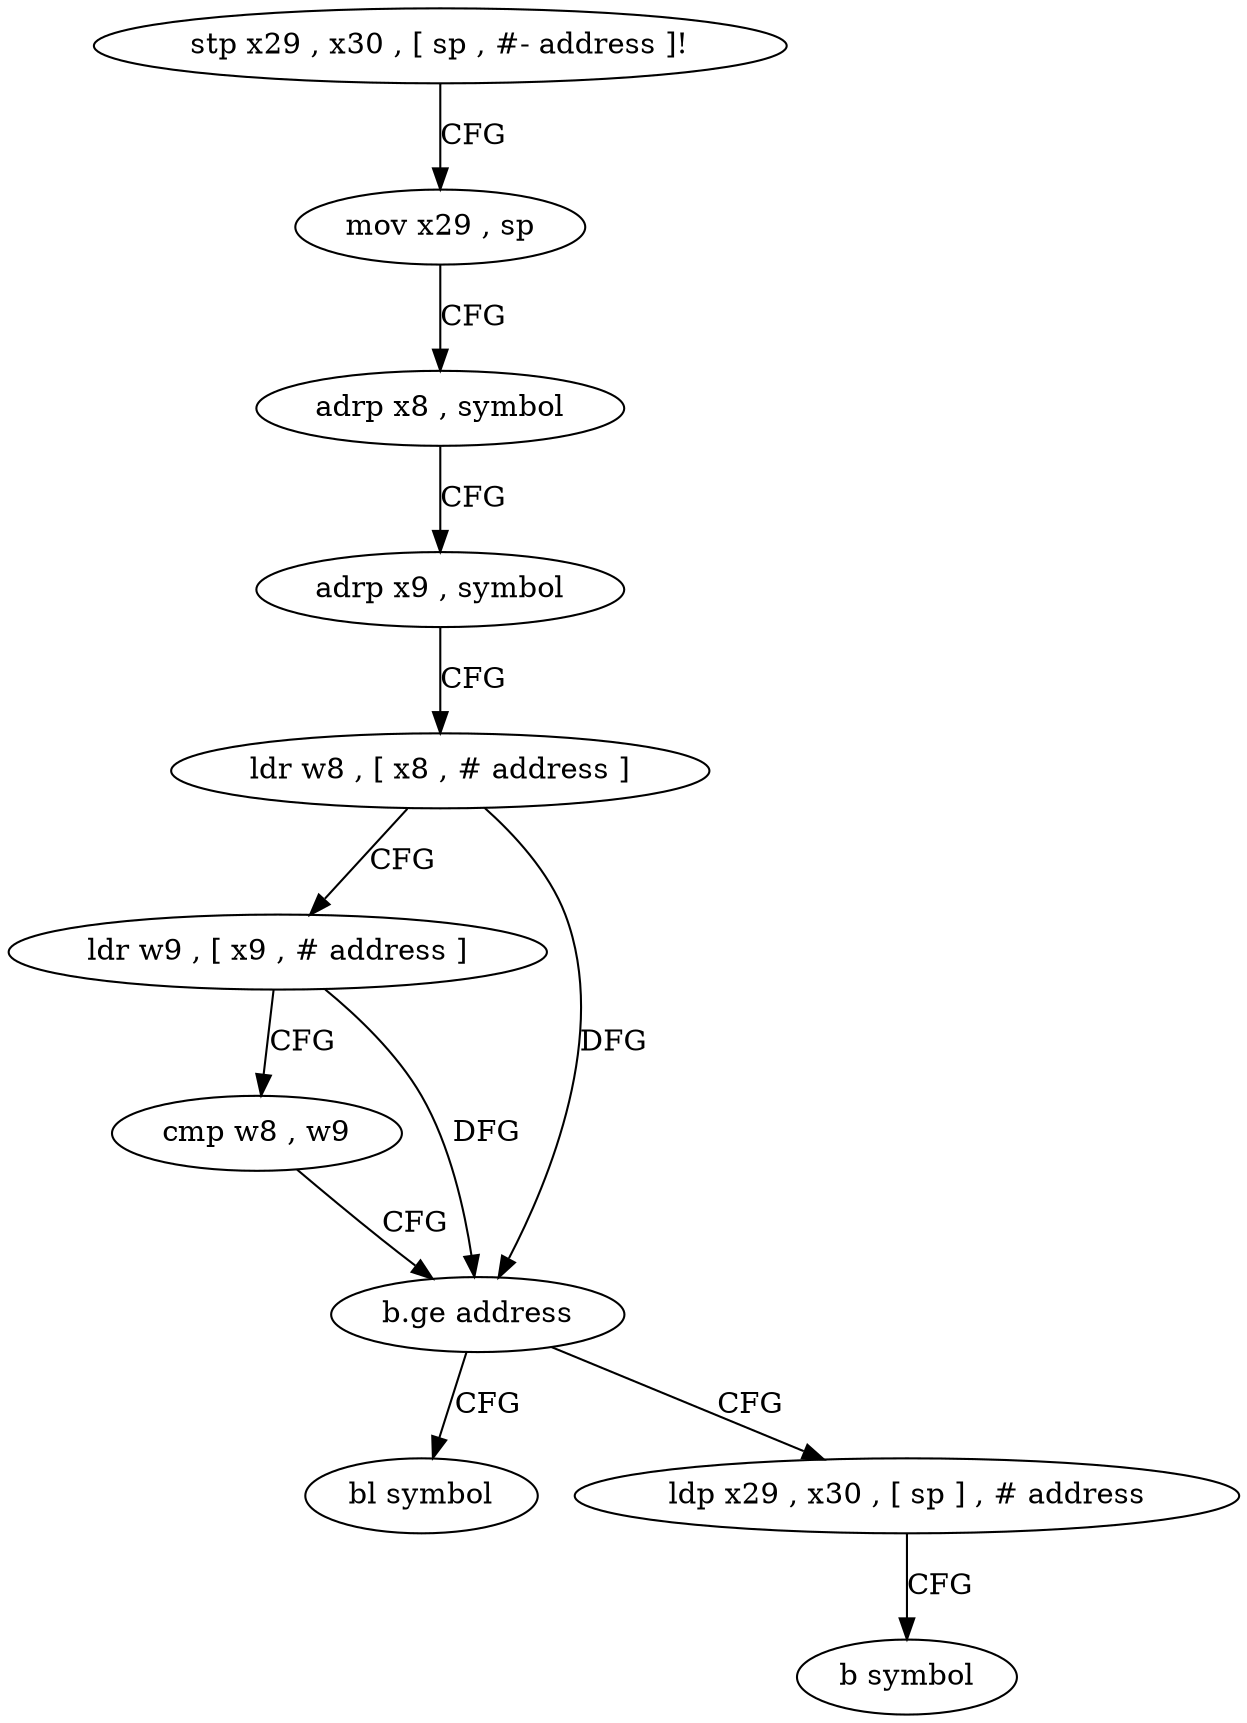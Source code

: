 digraph "func" {
"4202036" [label = "stp x29 , x30 , [ sp , #- address ]!" ]
"4202040" [label = "mov x29 , sp" ]
"4202044" [label = "adrp x8 , symbol" ]
"4202048" [label = "adrp x9 , symbol" ]
"4202052" [label = "ldr w8 , [ x8 , # address ]" ]
"4202056" [label = "ldr w9 , [ x9 , # address ]" ]
"4202060" [label = "cmp w8 , w9" ]
"4202064" [label = "b.ge address" ]
"4202076" [label = "bl symbol" ]
"4202068" [label = "ldp x29 , x30 , [ sp ] , # address" ]
"4202072" [label = "b symbol" ]
"4202036" -> "4202040" [ label = "CFG" ]
"4202040" -> "4202044" [ label = "CFG" ]
"4202044" -> "4202048" [ label = "CFG" ]
"4202048" -> "4202052" [ label = "CFG" ]
"4202052" -> "4202056" [ label = "CFG" ]
"4202052" -> "4202064" [ label = "DFG" ]
"4202056" -> "4202060" [ label = "CFG" ]
"4202056" -> "4202064" [ label = "DFG" ]
"4202060" -> "4202064" [ label = "CFG" ]
"4202064" -> "4202076" [ label = "CFG" ]
"4202064" -> "4202068" [ label = "CFG" ]
"4202068" -> "4202072" [ label = "CFG" ]
}
